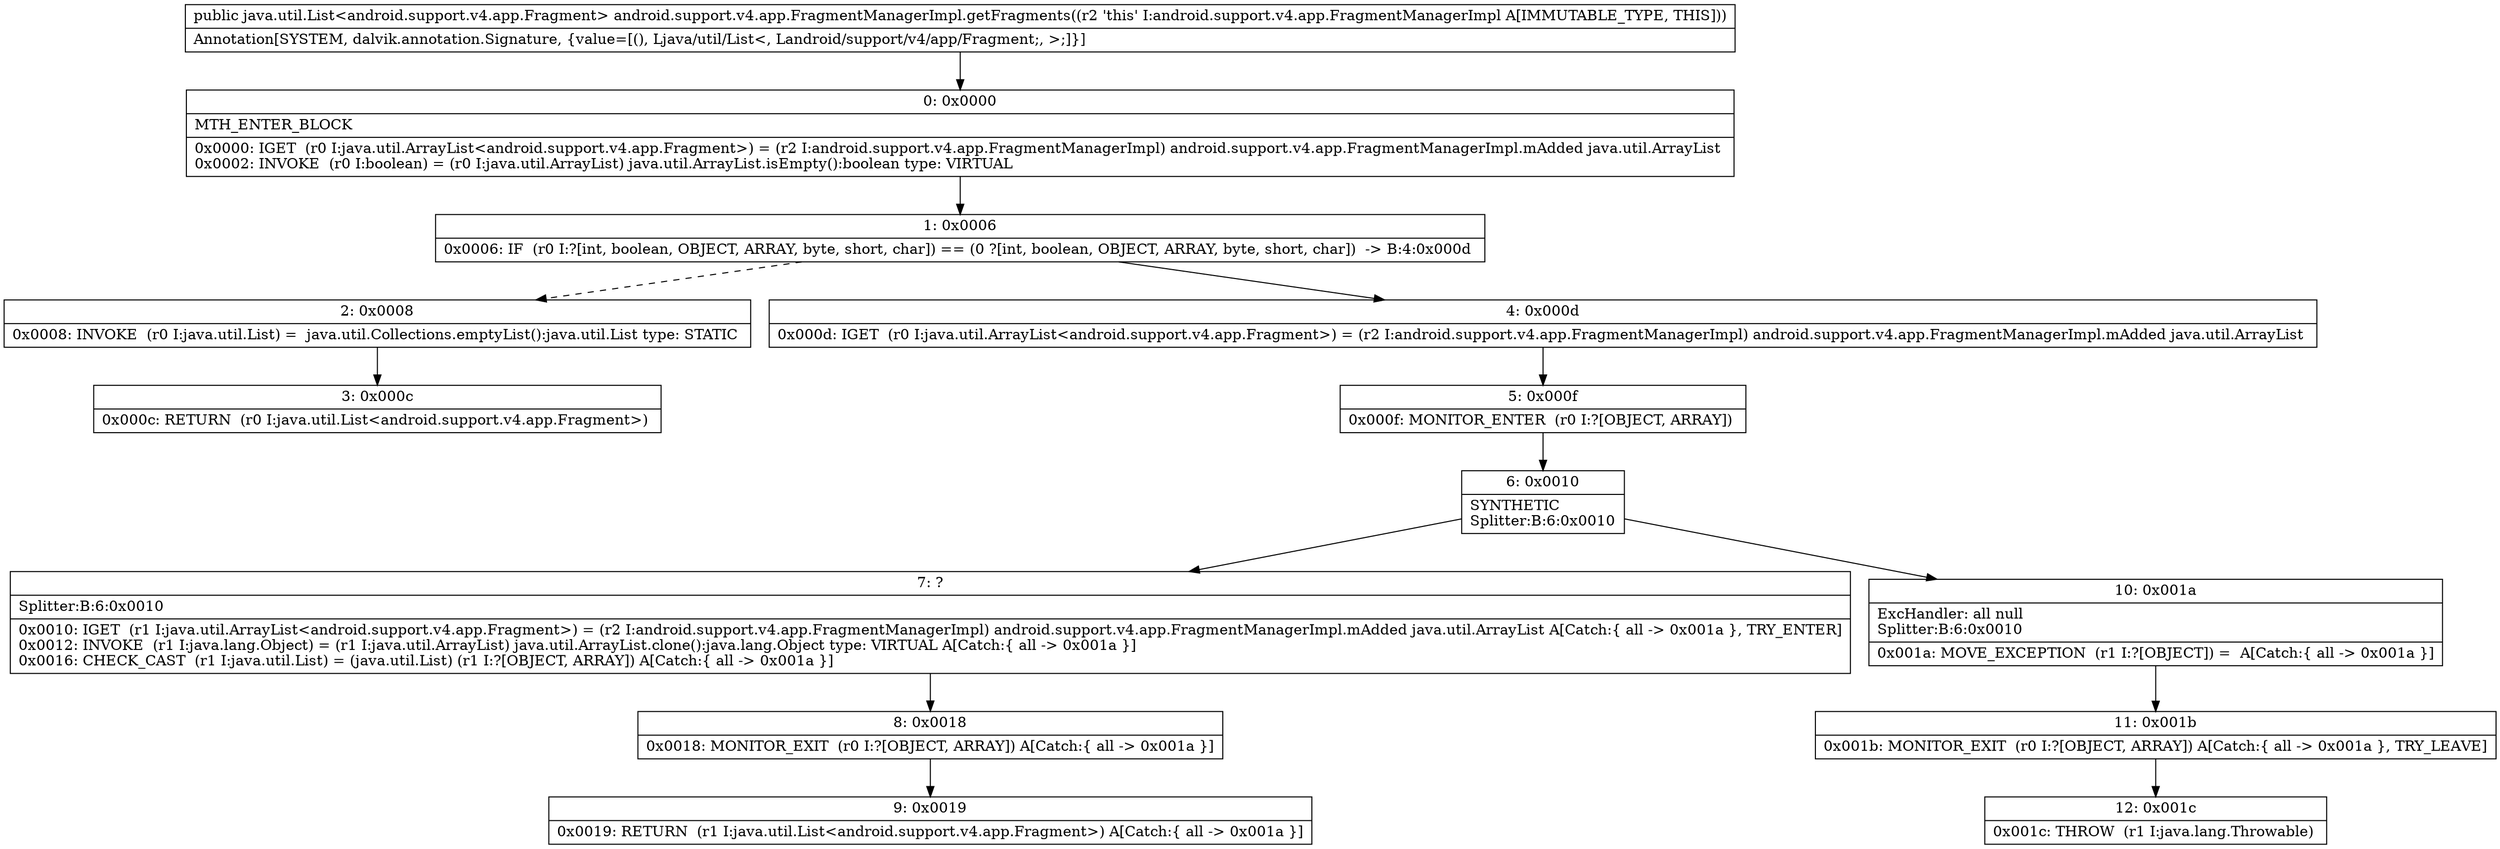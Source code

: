 digraph "CFG forandroid.support.v4.app.FragmentManagerImpl.getFragments()Ljava\/util\/List;" {
Node_0 [shape=record,label="{0\:\ 0x0000|MTH_ENTER_BLOCK\l|0x0000: IGET  (r0 I:java.util.ArrayList\<android.support.v4.app.Fragment\>) = (r2 I:android.support.v4.app.FragmentManagerImpl) android.support.v4.app.FragmentManagerImpl.mAdded java.util.ArrayList \l0x0002: INVOKE  (r0 I:boolean) = (r0 I:java.util.ArrayList) java.util.ArrayList.isEmpty():boolean type: VIRTUAL \l}"];
Node_1 [shape=record,label="{1\:\ 0x0006|0x0006: IF  (r0 I:?[int, boolean, OBJECT, ARRAY, byte, short, char]) == (0 ?[int, boolean, OBJECT, ARRAY, byte, short, char])  \-\> B:4:0x000d \l}"];
Node_2 [shape=record,label="{2\:\ 0x0008|0x0008: INVOKE  (r0 I:java.util.List) =  java.util.Collections.emptyList():java.util.List type: STATIC \l}"];
Node_3 [shape=record,label="{3\:\ 0x000c|0x000c: RETURN  (r0 I:java.util.List\<android.support.v4.app.Fragment\>) \l}"];
Node_4 [shape=record,label="{4\:\ 0x000d|0x000d: IGET  (r0 I:java.util.ArrayList\<android.support.v4.app.Fragment\>) = (r2 I:android.support.v4.app.FragmentManagerImpl) android.support.v4.app.FragmentManagerImpl.mAdded java.util.ArrayList \l}"];
Node_5 [shape=record,label="{5\:\ 0x000f|0x000f: MONITOR_ENTER  (r0 I:?[OBJECT, ARRAY]) \l}"];
Node_6 [shape=record,label="{6\:\ 0x0010|SYNTHETIC\lSplitter:B:6:0x0010\l}"];
Node_7 [shape=record,label="{7\:\ ?|Splitter:B:6:0x0010\l|0x0010: IGET  (r1 I:java.util.ArrayList\<android.support.v4.app.Fragment\>) = (r2 I:android.support.v4.app.FragmentManagerImpl) android.support.v4.app.FragmentManagerImpl.mAdded java.util.ArrayList A[Catch:\{ all \-\> 0x001a \}, TRY_ENTER]\l0x0012: INVOKE  (r1 I:java.lang.Object) = (r1 I:java.util.ArrayList) java.util.ArrayList.clone():java.lang.Object type: VIRTUAL A[Catch:\{ all \-\> 0x001a \}]\l0x0016: CHECK_CAST  (r1 I:java.util.List) = (java.util.List) (r1 I:?[OBJECT, ARRAY]) A[Catch:\{ all \-\> 0x001a \}]\l}"];
Node_8 [shape=record,label="{8\:\ 0x0018|0x0018: MONITOR_EXIT  (r0 I:?[OBJECT, ARRAY]) A[Catch:\{ all \-\> 0x001a \}]\l}"];
Node_9 [shape=record,label="{9\:\ 0x0019|0x0019: RETURN  (r1 I:java.util.List\<android.support.v4.app.Fragment\>) A[Catch:\{ all \-\> 0x001a \}]\l}"];
Node_10 [shape=record,label="{10\:\ 0x001a|ExcHandler: all null\lSplitter:B:6:0x0010\l|0x001a: MOVE_EXCEPTION  (r1 I:?[OBJECT]) =  A[Catch:\{ all \-\> 0x001a \}]\l}"];
Node_11 [shape=record,label="{11\:\ 0x001b|0x001b: MONITOR_EXIT  (r0 I:?[OBJECT, ARRAY]) A[Catch:\{ all \-\> 0x001a \}, TRY_LEAVE]\l}"];
Node_12 [shape=record,label="{12\:\ 0x001c|0x001c: THROW  (r1 I:java.lang.Throwable) \l}"];
MethodNode[shape=record,label="{public java.util.List\<android.support.v4.app.Fragment\> android.support.v4.app.FragmentManagerImpl.getFragments((r2 'this' I:android.support.v4.app.FragmentManagerImpl A[IMMUTABLE_TYPE, THIS]))  | Annotation[SYSTEM, dalvik.annotation.Signature, \{value=[(), Ljava\/util\/List\<, Landroid\/support\/v4\/app\/Fragment;, \>;]\}]\l}"];
MethodNode -> Node_0;
Node_0 -> Node_1;
Node_1 -> Node_2[style=dashed];
Node_1 -> Node_4;
Node_2 -> Node_3;
Node_4 -> Node_5;
Node_5 -> Node_6;
Node_6 -> Node_7;
Node_6 -> Node_10;
Node_7 -> Node_8;
Node_8 -> Node_9;
Node_10 -> Node_11;
Node_11 -> Node_12;
}

